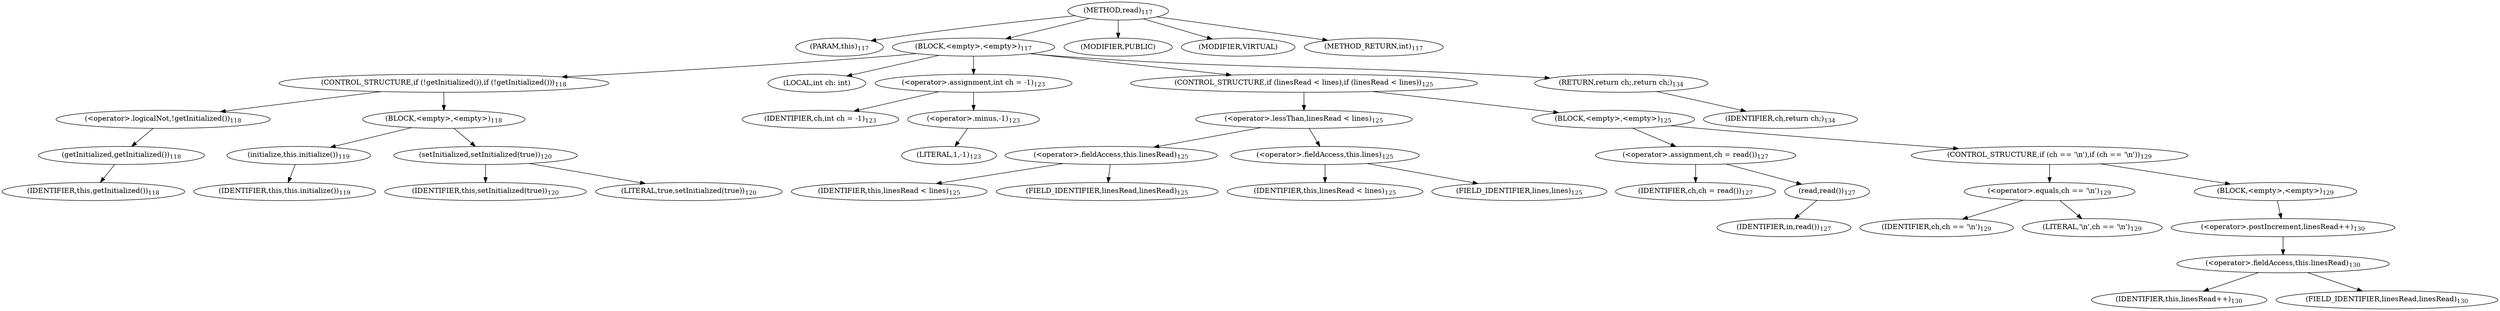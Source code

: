 digraph "read" {  
"67" [label = <(METHOD,read)<SUB>117</SUB>> ]
"8" [label = <(PARAM,this)<SUB>117</SUB>> ]
"68" [label = <(BLOCK,&lt;empty&gt;,&lt;empty&gt;)<SUB>117</SUB>> ]
"69" [label = <(CONTROL_STRUCTURE,if (!getInitialized()),if (!getInitialized()))<SUB>118</SUB>> ]
"70" [label = <(&lt;operator&gt;.logicalNot,!getInitialized())<SUB>118</SUB>> ]
"71" [label = <(getInitialized,getInitialized())<SUB>118</SUB>> ]
"7" [label = <(IDENTIFIER,this,getInitialized())<SUB>118</SUB>> ]
"72" [label = <(BLOCK,&lt;empty&gt;,&lt;empty&gt;)<SUB>118</SUB>> ]
"73" [label = <(initialize,this.initialize())<SUB>119</SUB>> ]
"9" [label = <(IDENTIFIER,this,this.initialize())<SUB>119</SUB>> ]
"74" [label = <(setInitialized,setInitialized(true))<SUB>120</SUB>> ]
"10" [label = <(IDENTIFIER,this,setInitialized(true))<SUB>120</SUB>> ]
"75" [label = <(LITERAL,true,setInitialized(true))<SUB>120</SUB>> ]
"76" [label = <(LOCAL,int ch: int)> ]
"77" [label = <(&lt;operator&gt;.assignment,int ch = -1)<SUB>123</SUB>> ]
"78" [label = <(IDENTIFIER,ch,int ch = -1)<SUB>123</SUB>> ]
"79" [label = <(&lt;operator&gt;.minus,-1)<SUB>123</SUB>> ]
"80" [label = <(LITERAL,1,-1)<SUB>123</SUB>> ]
"81" [label = <(CONTROL_STRUCTURE,if (linesRead &lt; lines),if (linesRead &lt; lines))<SUB>125</SUB>> ]
"82" [label = <(&lt;operator&gt;.lessThan,linesRead &lt; lines)<SUB>125</SUB>> ]
"83" [label = <(&lt;operator&gt;.fieldAccess,this.linesRead)<SUB>125</SUB>> ]
"84" [label = <(IDENTIFIER,this,linesRead &lt; lines)<SUB>125</SUB>> ]
"85" [label = <(FIELD_IDENTIFIER,linesRead,linesRead)<SUB>125</SUB>> ]
"86" [label = <(&lt;operator&gt;.fieldAccess,this.lines)<SUB>125</SUB>> ]
"87" [label = <(IDENTIFIER,this,linesRead &lt; lines)<SUB>125</SUB>> ]
"88" [label = <(FIELD_IDENTIFIER,lines,lines)<SUB>125</SUB>> ]
"89" [label = <(BLOCK,&lt;empty&gt;,&lt;empty&gt;)<SUB>125</SUB>> ]
"90" [label = <(&lt;operator&gt;.assignment,ch = read())<SUB>127</SUB>> ]
"91" [label = <(IDENTIFIER,ch,ch = read())<SUB>127</SUB>> ]
"92" [label = <(read,read())<SUB>127</SUB>> ]
"93" [label = <(IDENTIFIER,in,read())<SUB>127</SUB>> ]
"94" [label = <(CONTROL_STRUCTURE,if (ch == '\n'),if (ch == '\n'))<SUB>129</SUB>> ]
"95" [label = <(&lt;operator&gt;.equals,ch == '\n')<SUB>129</SUB>> ]
"96" [label = <(IDENTIFIER,ch,ch == '\n')<SUB>129</SUB>> ]
"97" [label = <(LITERAL,'\n',ch == '\n')<SUB>129</SUB>> ]
"98" [label = <(BLOCK,&lt;empty&gt;,&lt;empty&gt;)<SUB>129</SUB>> ]
"99" [label = <(&lt;operator&gt;.postIncrement,linesRead++)<SUB>130</SUB>> ]
"100" [label = <(&lt;operator&gt;.fieldAccess,this.linesRead)<SUB>130</SUB>> ]
"101" [label = <(IDENTIFIER,this,linesRead++)<SUB>130</SUB>> ]
"102" [label = <(FIELD_IDENTIFIER,linesRead,linesRead)<SUB>130</SUB>> ]
"103" [label = <(RETURN,return ch;,return ch;)<SUB>134</SUB>> ]
"104" [label = <(IDENTIFIER,ch,return ch;)<SUB>134</SUB>> ]
"105" [label = <(MODIFIER,PUBLIC)> ]
"106" [label = <(MODIFIER,VIRTUAL)> ]
"107" [label = <(METHOD_RETURN,int)<SUB>117</SUB>> ]
  "67" -> "8" 
  "67" -> "68" 
  "67" -> "105" 
  "67" -> "106" 
  "67" -> "107" 
  "68" -> "69" 
  "68" -> "76" 
  "68" -> "77" 
  "68" -> "81" 
  "68" -> "103" 
  "69" -> "70" 
  "69" -> "72" 
  "70" -> "71" 
  "71" -> "7" 
  "72" -> "73" 
  "72" -> "74" 
  "73" -> "9" 
  "74" -> "10" 
  "74" -> "75" 
  "77" -> "78" 
  "77" -> "79" 
  "79" -> "80" 
  "81" -> "82" 
  "81" -> "89" 
  "82" -> "83" 
  "82" -> "86" 
  "83" -> "84" 
  "83" -> "85" 
  "86" -> "87" 
  "86" -> "88" 
  "89" -> "90" 
  "89" -> "94" 
  "90" -> "91" 
  "90" -> "92" 
  "92" -> "93" 
  "94" -> "95" 
  "94" -> "98" 
  "95" -> "96" 
  "95" -> "97" 
  "98" -> "99" 
  "99" -> "100" 
  "100" -> "101" 
  "100" -> "102" 
  "103" -> "104" 
}
